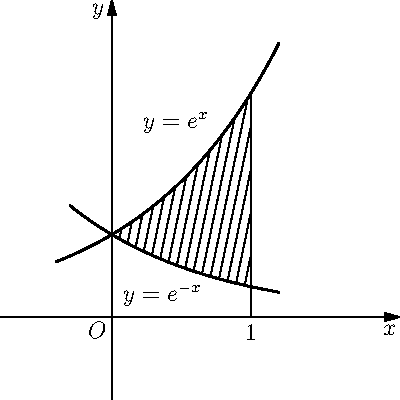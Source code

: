 size(200,IgnoreAspect);
import graph;
import patterns;
guide p=graph(new real(real x){return exp(x);},-0.4,1.2);
draw(Label("$y=e^{x}$",Relative(0.4),7N),p,linewidth(1));

guide q=graph(new real(real x){return exp(-x);},-0.3,1.2);
draw(Label("$y=e^{-x}$",Relative(0.5),3S),q,linewidth(1));

draw((1,0)--(1,exp(1)));

add("hatch",hatch(H=1.5mm,dir=(1,5)));
fill(buildcycle(p,q,(1,0)--(1,exp(1)+1)),pattern("hatch"));
label("$O$",(0,0),SW);
label("$1$",1,S);
xlimits(-0.8,2);
ylimits(-1,exp(1)+1);
axes("$x$","$y$",Arrow());
